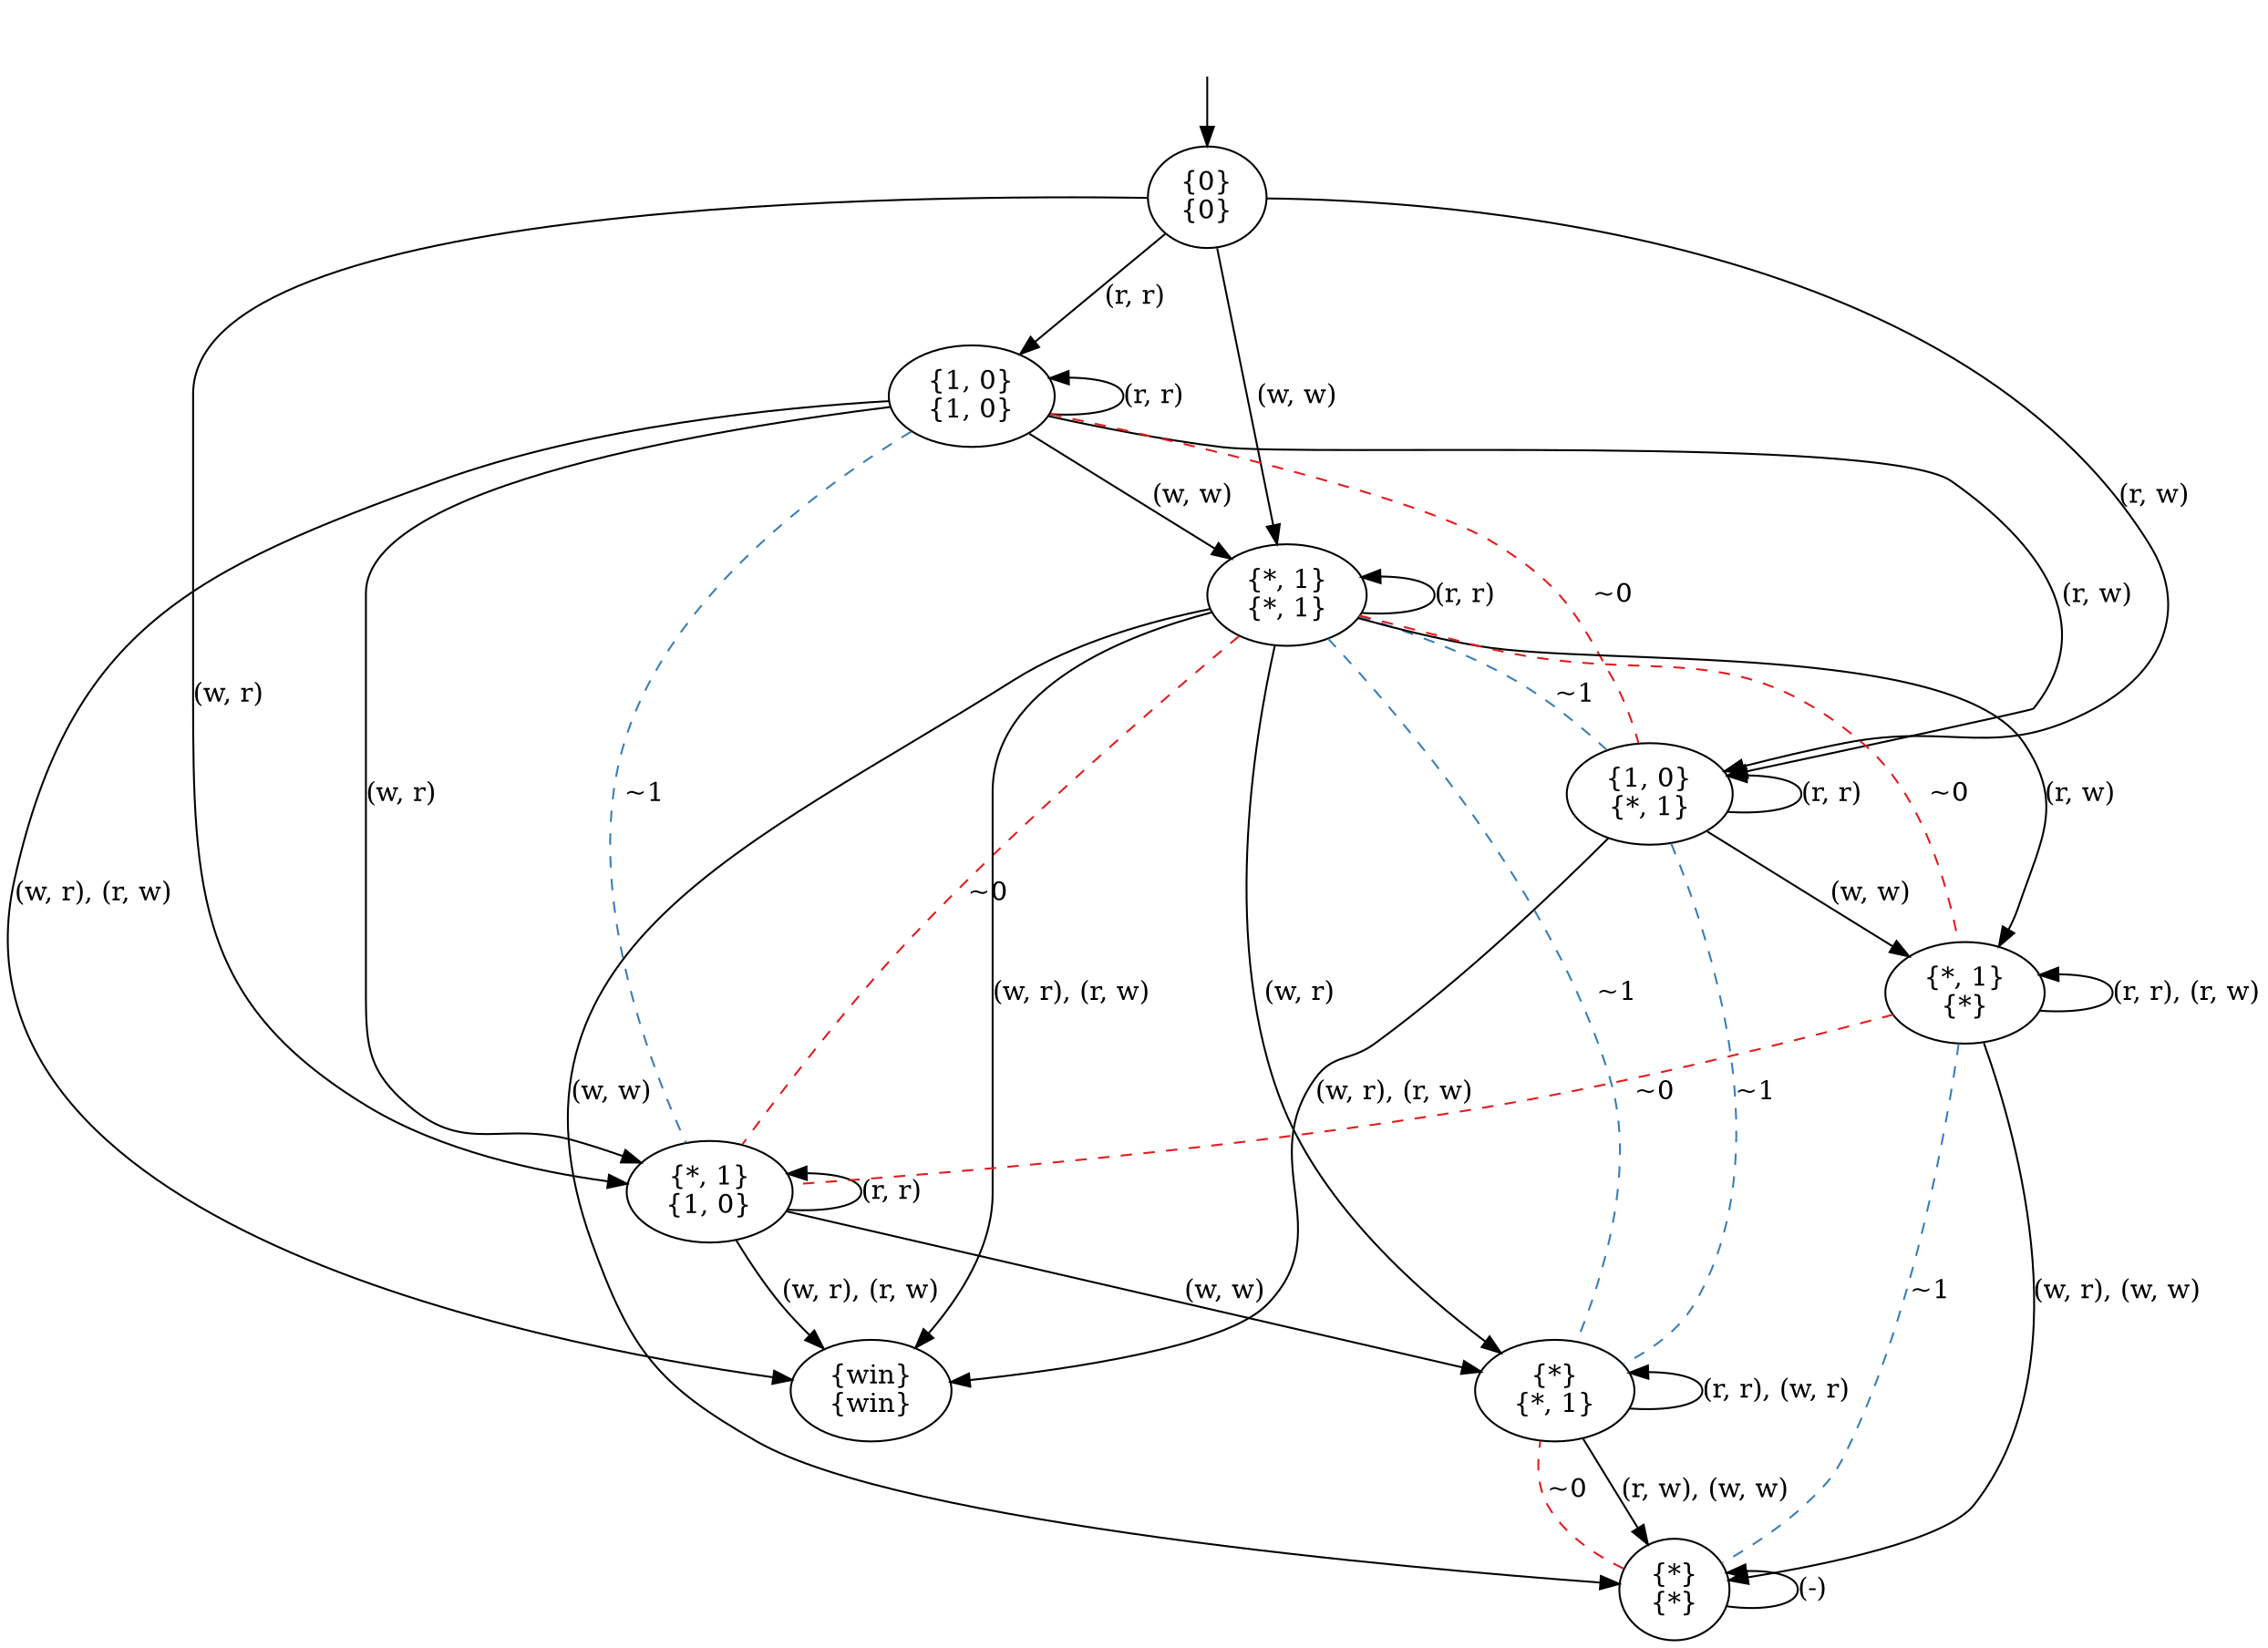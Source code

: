 digraph  {
concentrate=False;
nodesep=0.5;
ranksep=0.5;
splines=True;
4577094848 [label="{0}\n{0}"];
4577095296 [label="{1, 0}\n{1, 0}"];
4577095128 [label="{*, 1}\n{1, 0}"];
4577095240 [label="{1, 0}\n{*, 1}"];
4577094792 [label="{*, 1}\n{*, 1}"];
4577095352 [label="{win}\n{win}"];
4577026792 [label="{*}\n{*, 1}"];
4577027072 [label="{*, 1}\n{*}"];
4577027464 [label="{*}\n{*}"];
hidden [label="", shape=none];
4577094848 -> 4577095296  [action="('r', 'r')", key="('r', 'r')", label="(r, r)"];
4577094848 -> 4577095128  [action="('w', 'r')", key="('w', 'r')", label="(w, r)"];
4577094848 -> 4577095240  [action="('r', 'w')", key="('r', 'w')", label="(r, w)"];
4577094848 -> 4577094792  [action="('w', 'w')", key="('w', 'w')", label="(w, w)"];
4577095296 -> 4577095296  [action="('r', 'r')", dir=back, key="('r', 'r')", label="(r, r)"];
4577095296 -> 4577095128  [action="('w', 'r')", key="('w', 'r')", label="(w, r)"];
4577095296 -> 4577095128  [arrowhead=none, color=2, colorscheme=set19, constraint=True, key=1, label="~1", style=dashed];
4577095296 -> 4577095240  [action="('r', 'w')", key="('r', 'w')", label="(r, w)"];
4577095296 -> 4577095240  [arrowhead=none, color=1, colorscheme=set19, constraint=True, key=1, label="~0", style=dashed];
4577095296 -> 4577094792  [action="('w', 'w')", key="('w', 'w')", label="(w, w)"];
4577095296 -> 4577095352  [action="(('w', 'r'), ('r', 'w'))", key="(('w', 'r'), ('r', 'w'))", label="(w, r), (r, w)"];
4577095128 -> 4577095128  [action="('r', 'r')", dir=back, key="('r', 'r')", label="(r, r)"];
4577095128 -> 4577026792  [action="('w', 'w')", key="('w', 'w')", label="(w, w)"];
4577095128 -> 4577095352  [action="(('w', 'r'), ('r', 'w'))", key="(('w', 'r'), ('r', 'w'))", label="(w, r), (r, w)"];
4577095240 -> 4577095240  [action="('r', 'r')", dir=back, key="('r', 'r')", label="(r, r)"];
4577095240 -> 4577027072  [action="('w', 'w')", key="('w', 'w')", label="(w, w)"];
4577095240 -> 4577095352  [action="(('w', 'r'), ('r', 'w'))", key="(('w', 'r'), ('r', 'w'))", label="(w, r), (r, w)"];
4577095240 -> 4577026792  [arrowhead=none, color=2, colorscheme=set19, constraint=True, key=0, label="~1", style=dashed];
4577094792 -> 4577094792  [action="('r', 'r')", dir=back, key="('r', 'r')", label="(r, r)"];
4577094792 -> 4577026792  [action="('w', 'r')", key="('w', 'r')", label="(w, r)"];
4577094792 -> 4577026792  [arrowhead=none, color=2, colorscheme=set19, constraint=True, key=1, label="~1", style=dashed];
4577094792 -> 4577027072  [action="('r', 'w')", key="('r', 'w')", label="(r, w)"];
4577094792 -> 4577027072  [arrowhead=none, color=1, colorscheme=set19, constraint=True, key=1, label="~0", style=dashed];
4577094792 -> 4577027464  [action="('w', 'w')", key="('w', 'w')", label="(w, w)"];
4577094792 -> 4577095352  [action="(('w', 'r'), ('r', 'w'))", key="(('w', 'r'), ('r', 'w'))", label="(w, r), (r, w)"];
4577094792 -> 4577095128  [arrowhead=none, color=1, colorscheme=set19, constraint=True, key=0, label="~0", style=dashed];
4577094792 -> 4577095240  [arrowhead=none, color=2, colorscheme=set19, constraint=True, key=0, label="~1", style=dashed];
4577026792 -> 4577026792  [action="(('r', 'r'), ('w', 'r'))", dir=back, key="(('r', 'r'), ('w', 'r'))", label="(r, r), (w, r)"];
4577026792 -> 4577027464  [action="(('r', 'w'), ('w', 'w'))", key="(('r', 'w'), ('w', 'w'))", label="(r, w), (w, w)"];
4577027072 -> 4577027072  [action="(('r', 'r'), ('r', 'w'))", dir=back, key="(('r', 'r'), ('r', 'w'))", label="(r, r), (r, w)"];
4577027072 -> 4577027464  [action="(('w', 'r'), ('w', 'w'))", key="(('w', 'r'), ('w', 'w'))", label="(w, r), (w, w)"];
4577027072 -> 4577027464  [arrowhead=none, color=2, colorscheme=set19, constraint=True, key=1, label="~1", style=dashed];
4577027072 -> 4577095128  [arrowhead=none, color=1, colorscheme=set19, constraint=True, key=0, label="~0", style=dashed];
4577027464 -> 4577027464  [action="(('r', 'r'), ('w', 'r'), ('r', 'w'), ('w', 'w'))", dir=back, key="(('r', 'r'), ('w', 'r'), ('r', 'w'), ('w', 'w'))", label="(-)"];
4577027464 -> 4577026792  [arrowhead=none, color=1, colorscheme=set19, constraint=True, key=0, label="~0", style=dashed];
hidden -> 4577094848  [key=0];
}
